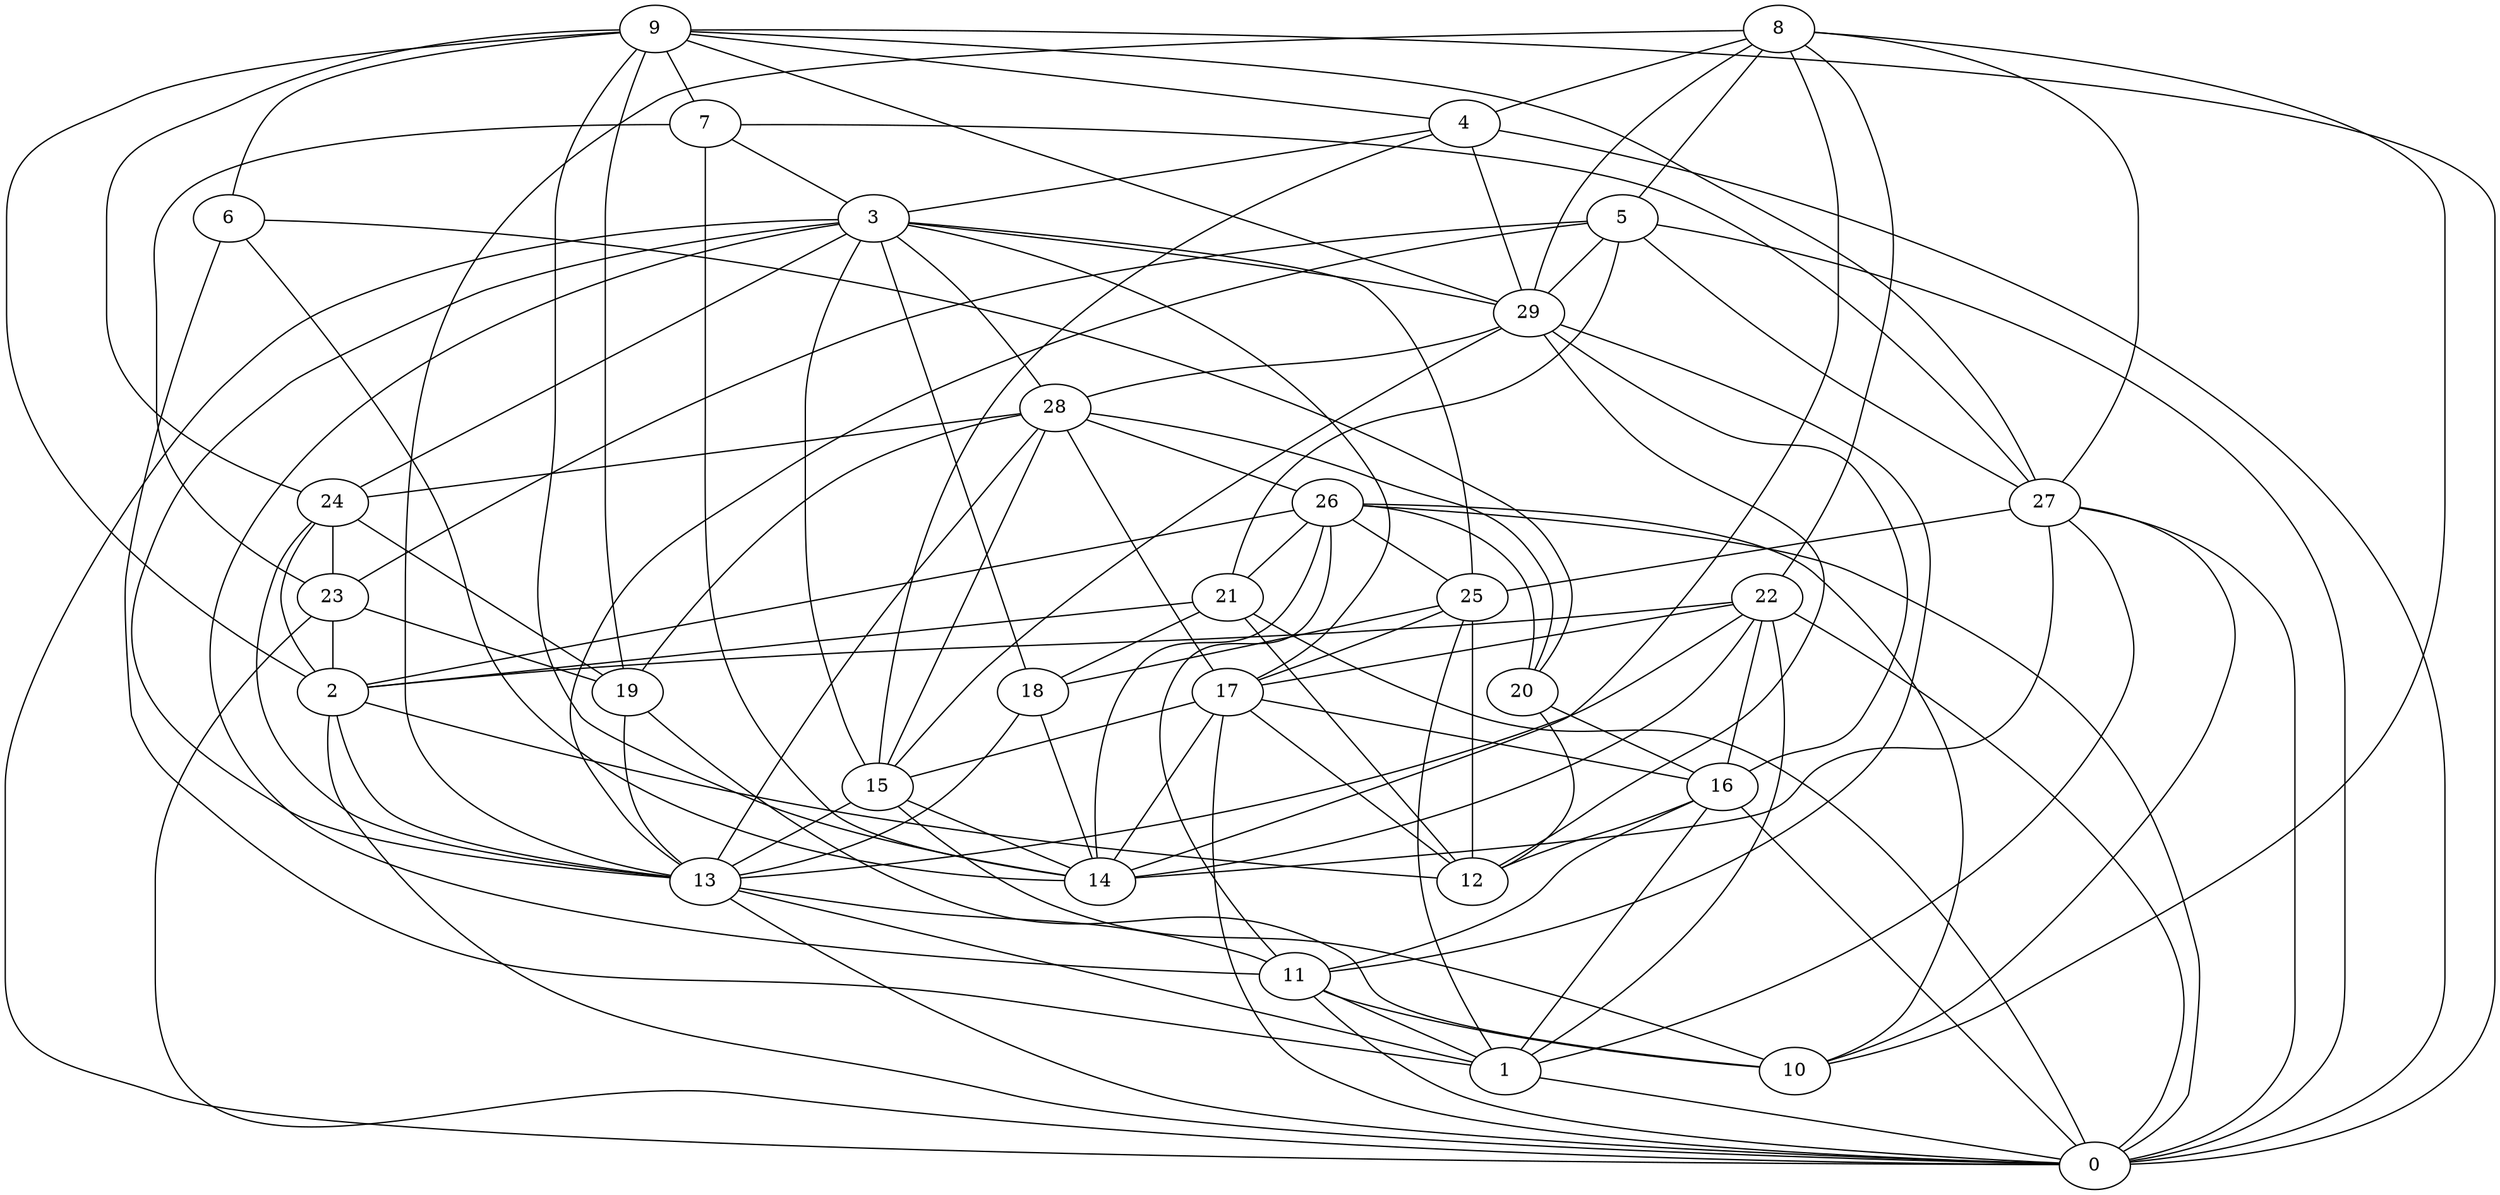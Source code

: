 digraph GG_graph {

subgraph G_graph {
edge [color = black]
"6" -> "1" [dir = none]
"6" -> "20" [dir = none]
"3" -> "28" [dir = none]
"3" -> "13" [dir = none]
"3" -> "29" [dir = none]
"3" -> "0" [dir = none]
"3" -> "24" [dir = none]
"3" -> "25" [dir = none]
"16" -> "12" [dir = none]
"16" -> "1" [dir = none]
"1" -> "0" [dir = none]
"9" -> "4" [dir = none]
"9" -> "19" [dir = none]
"9" -> "14" [dir = none]
"9" -> "7" [dir = none]
"22" -> "1" [dir = none]
"22" -> "0" [dir = none]
"22" -> "17" [dir = none]
"20" -> "12" [dir = none]
"20" -> "16" [dir = none]
"26" -> "11" [dir = none]
"26" -> "25" [dir = none]
"26" -> "10" [dir = none]
"26" -> "0" [dir = none]
"26" -> "14" [dir = none]
"26" -> "20" [dir = none]
"24" -> "2" [dir = none]
"24" -> "19" [dir = none]
"24" -> "23" [dir = none]
"15" -> "13" [dir = none]
"15" -> "14" [dir = none]
"15" -> "10" [dir = none]
"13" -> "1" [dir = none]
"29" -> "11" [dir = none]
"27" -> "10" [dir = none]
"27" -> "14" [dir = none]
"28" -> "15" [dir = none]
"17" -> "0" [dir = none]
"7" -> "23" [dir = none]
"4" -> "3" [dir = none]
"4" -> "0" [dir = none]
"4" -> "15" [dir = none]
"4" -> "29" [dir = none]
"11" -> "1" [dir = none]
"21" -> "2" [dir = none]
"21" -> "0" [dir = none]
"21" -> "18" [dir = none]
"23" -> "19" [dir = none]
"23" -> "2" [dir = none]
"8" -> "13" [dir = none]
"8" -> "4" [dir = none]
"5" -> "23" [dir = none]
"5" -> "13" [dir = none]
"5" -> "0" [dir = none]
"25" -> "12" [dir = none]
"25" -> "18" [dir = none]
"2" -> "0" [dir = none]
"2" -> "12" [dir = none]
"6" -> "14" [dir = none]
"9" -> "27" [dir = none]
"26" -> "2" [dir = none]
"29" -> "15" [dir = none]
"23" -> "0" [dir = none]
"9" -> "0" [dir = none]
"28" -> "24" [dir = none]
"27" -> "25" [dir = none]
"8" -> "10" [dir = none]
"29" -> "16" [dir = none]
"17" -> "12" [dir = none]
"8" -> "14" [dir = none]
"3" -> "17" [dir = none]
"16" -> "0" [dir = none]
"7" -> "3" [dir = none]
"19" -> "13" [dir = none]
"22" -> "13" [dir = none]
"29" -> "12" [dir = none]
"25" -> "1" [dir = none]
"27" -> "0" [dir = none]
"21" -> "12" [dir = none]
"9" -> "6" [dir = none]
"13" -> "11" [dir = none]
"5" -> "29" [dir = none]
"22" -> "14" [dir = none]
"9" -> "29" [dir = none]
"8" -> "5" [dir = none]
"24" -> "13" [dir = none]
"17" -> "16" [dir = none]
"16" -> "11" [dir = none]
"28" -> "26" [dir = none]
"25" -> "17" [dir = none]
"19" -> "10" [dir = none]
"8" -> "22" [dir = none]
"11" -> "0" [dir = none]
"13" -> "0" [dir = none]
"2" -> "13" [dir = none]
"29" -> "28" [dir = none]
"7" -> "14" [dir = none]
"5" -> "21" [dir = none]
"17" -> "15" [dir = none]
"3" -> "11" [dir = none]
"18" -> "14" [dir = none]
"3" -> "15" [dir = none]
"22" -> "2" [dir = none]
"9" -> "24" [dir = none]
"7" -> "27" [dir = none]
"28" -> "17" [dir = none]
"9" -> "2" [dir = none]
"28" -> "19" [dir = none]
"28" -> "13" [dir = none]
"11" -> "10" [dir = none]
"22" -> "16" [dir = none]
"5" -> "27" [dir = none]
"26" -> "21" [dir = none]
"28" -> "20" [dir = none]
"27" -> "1" [dir = none]
"17" -> "14" [dir = none]
"18" -> "13" [dir = none]
"8" -> "29" [dir = none]
"3" -> "18" [dir = none]
"8" -> "27" [dir = none]
}

}
